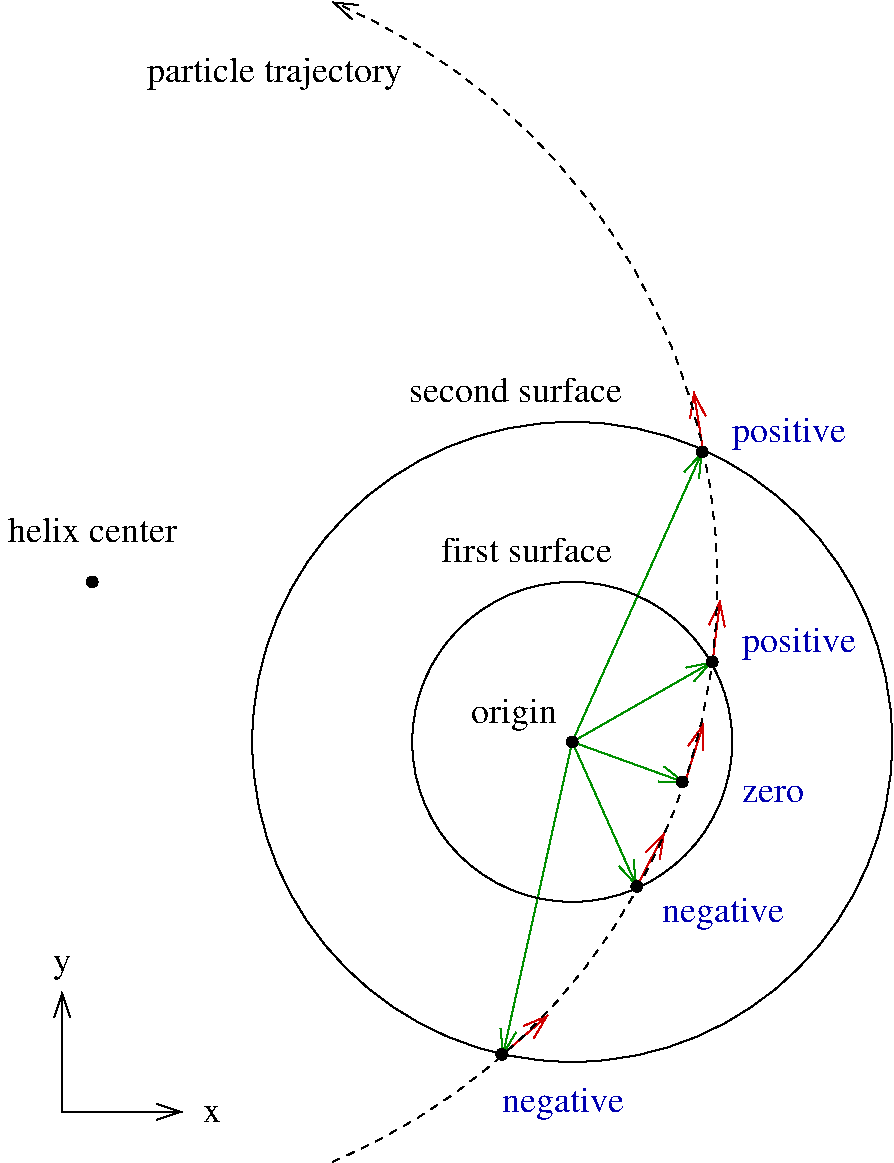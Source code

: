 #FIG 3.2
Landscape
Center
Inches
Letter  
100.00
Single
-2
1200 2
5 1 1 1 0 7 53 0 -1 4.000 0 1 1 0 2968.421 4200.000 4800 8550 7650 4800 4800 -150
	0 0 1.00 120.00 180.00
6 2700 6975 3975 8250
2 1 0 1 0 7 55 0 -1 4.000 0 0 -1 1 1 3
	0 0 1.00 120.00 180.00
	0 0 1.00 120.00 180.00
	 2775 7275 2775 8175 3675 8175
4 1 0 55 0 0 18 0.0000 4 135 135 3900 8250 x\001
4 1 0 55 0 0 18 0.0000 4 195 120 2775 7125 y\001
-6
1 3 0 1 0 7 50 0 -1 4.000 1 0.0000 6600 5400 1200 1200 6600 5400 7800 5400
1 3 0 1 0 7 50 0 -1 4.000 1 0.0000 6600 5400 2400 2400 6600 5400 9000 5400
1 3 0 1 0 7 50 0 0 4.000 1 0.0000 3000 4200 40 40 3000 4200 3040 4204
1 3 0 1 0 7 50 0 0 4.000 1 0.0000 6600 5400 40 40 6600 5400 6640 5404
1 3 0 1 0 7 50 0 0 4.000 1 0.0000 7650 4800 40 40 7650 4800 7690 4804
1 3 0 1 0 7 50 0 0 4.000 1 0.0000 7575 3225 40 40 7575 3225 7615 3229
1 3 0 1 0 7 50 0 0 4.000 1 0.0000 7425 5700 40 40 7425 5700 7465 5704
1 3 0 1 0 7 50 0 0 4.000 1 0.0000 7084 6484 40 40 7084 6484 7124 6488
1 3 0 1 0 7 50 0 0 4.000 1 0.0000 6071 7744 40 40 6071 7744 6111 7748
2 1 0 1 12 7 55 0 -1 4.000 0 0 -1 1 0 2
	0 0 1.00 120.00 180.00
	 6600 5400 7448 5706
2 1 0 1 12 7 55 0 -1 4.000 0 0 -1 1 0 2
	0 0 1.00 120.00 180.00
	 6600 5400 7650 4800
2 1 0 1 12 7 55 0 -1 4.000 0 0 -1 1 0 2
	0 0 1.00 120.00 180.00
	 6600 5400 7575 3225
2 1 0 1 20 7 55 0 -1 4.000 0 0 -1 1 0 2
	0 0 1.00 120.00 180.00
	 7583 3221 7511 2776
2 1 0 1 20 7 55 0 -1 4.000 0 0 -1 1 0 2
	0 0 1.00 120.00 180.00
	 7653 4796 7709 4339
2 1 0 1 20 7 55 0 -1 4.000 0 0 -1 1 0 2
	0 0 1.00 120.00 180.00
	 7448 5696 7584 5265
2 1 0 1 12 7 55 0 -1 4.000 0 0 -1 1 0 2
	0 0 1.00 120.00 180.00
	 6600 5400 7084 6484
2 1 0 1 12 7 55 0 -1 4.000 0 0 -1 1 0 2
	0 0 1.00 120.00 180.00
	 6600 5400 6079 7752
2 1 0 1 20 7 55 0 -1 4.000 0 0 -1 1 0 2
	0 0 1.00 120.00 180.00
	 7084 6484 7292 6084
2 1 0 1 20 7 55 0 -1 4.000 0 0 -1 1 0 2
	0 0 1.00 120.00 180.00
	 6079 7744 6419 7450
4 1 0 50 0 0 18 0.0000 4 195 1320 3000 3900 helix center\001
4 2 0 55 0 0 18 0.0000 4 255 660 6484 5256 origin\001
4 0 9 55 0 0 18 0.0000 4 255 930 7275 6750 negative\001
4 0 9 55 0 0 18 0.0000 4 135 480 7875 5850 zero\001
4 0 9 55 0 0 18 0.0000 4 255 870 7875 4725 positive\001
4 0 9 55 0 0 18 0.0000 4 255 870 7800 3150 positive\001
4 0 9 55 0 0 18 0.0000 4 255 930 6075 8175 negative\001
4 2 0 55 0 0 18 0.0000 4 195 1320 6900 4050 first surface\001
4 2 0 55 0 0 18 0.0000 4 195 1620 6975 2850 second surface\001
4 2 0 55 0 0 18 0.0000 4 255 1980 5325 450 particle trajectory\001

